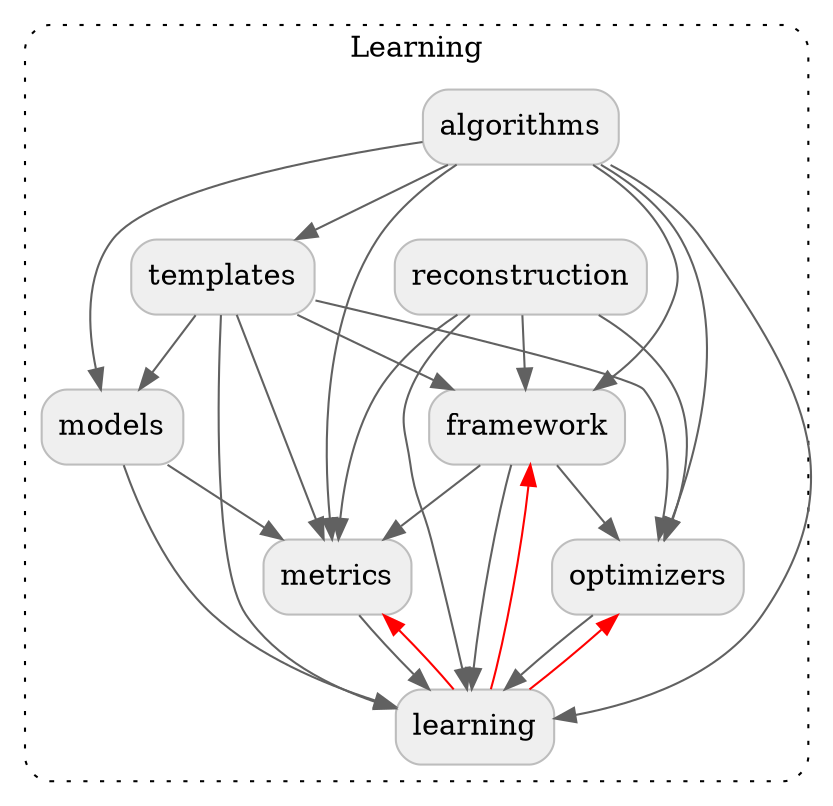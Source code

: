 digraph {
  graph [style="dotted,rounded"]
  node [shape="box", style="rounded,filled", fillcolor="#efefef", color="#bdbdbd"]
  edge [color="#616161"]

  subgraph cluster_learning {
    graph [label="Learning", href="https://github.com/tensorflow/federated/blob/main/tensorflow_federated/python/learning" target="_parent"]
    reconstruction [label="reconstruction", href="https://github.com/tensorflow/federated/blob/main/tensorflow_federated/python/learning/reconstruction" target="_parent"]
    algorithms [label="algorithms", href="https://github.com/tensorflow/federated/blob/main/tensorflow_federated/python/learning/algorithms" target="_parent"]
    templates [label="templates", href="https://github.com/tensorflow/federated/blob/main/tensorflow_federated/python/learning/templates" target="_parent"]
    optimizers [label="optimizers", href="https://github.com/tensorflow/federated/blob/main/tensorflow_federated/python/learning/optimizers" target="_parent"]
    models [label="models", href="https://github.com/tensorflow/federated/blob/main/tensorflow_federated/python/learning/models" target="_parent"]
    metrics [label="metrics", href="https://github.com/tensorflow/federated/blob/main/tensorflow_federated/python/learning/metrics" target="_parent"]
    framework [label="framework", href="https://github.com/tensorflow/federated/blob/main/tensorflow_federated/python/learning/framework" target="_parent"]
    learning [href="https://github.com/tensorflow/federated/blob/main/tensorflow_federated/python/learning" target="_parent"]
  }

  algorithms -> templates
  algorithms -> metrics
  algorithms -> models
  algorithms -> optimizers
  algorithms -> framework
  algorithms -> learning
  templates -> optimizers
  templates -> metrics
  templates -> models
  templates -> framework
  templates -> learning
  reconstruction -> optimizers
  reconstruction -> metrics
  reconstruction -> framework
  reconstruction -> learning
  models -> metrics
  models -> learning
  framework -> optimizers
  framework -> learning
  framework -> metrics
  optimizers -> learning
  metrics -> learning

  // TODO(b/151441025): This visibility is temporary and can be removed once the
  // circular dependencies between `learning` and its subpackages are removed.
  framework -> learning [dir=back, color="#ff0000"]
  optimizers -> learning [dir=back, color="#ff0000"]
  metrics -> learning [dir=back, color="#ff0000"]
}
